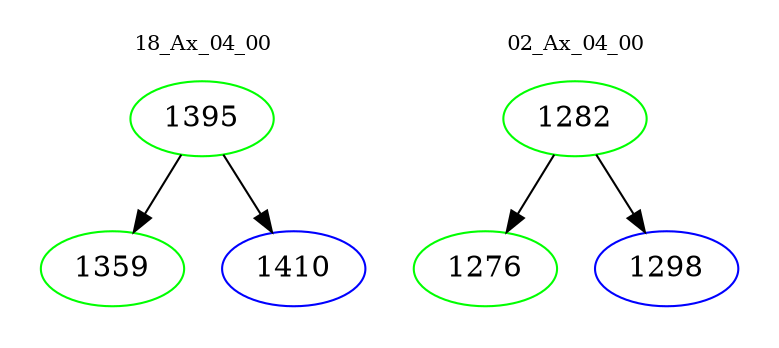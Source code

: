 digraph{
subgraph cluster_0 {
color = white
label = "18_Ax_04_00";
fontsize=10;
T0_1395 [label="1395", color="green"]
T0_1395 -> T0_1359 [color="black"]
T0_1359 [label="1359", color="green"]
T0_1395 -> T0_1410 [color="black"]
T0_1410 [label="1410", color="blue"]
}
subgraph cluster_1 {
color = white
label = "02_Ax_04_00";
fontsize=10;
T1_1282 [label="1282", color="green"]
T1_1282 -> T1_1276 [color="black"]
T1_1276 [label="1276", color="green"]
T1_1282 -> T1_1298 [color="black"]
T1_1298 [label="1298", color="blue"]
}
}
